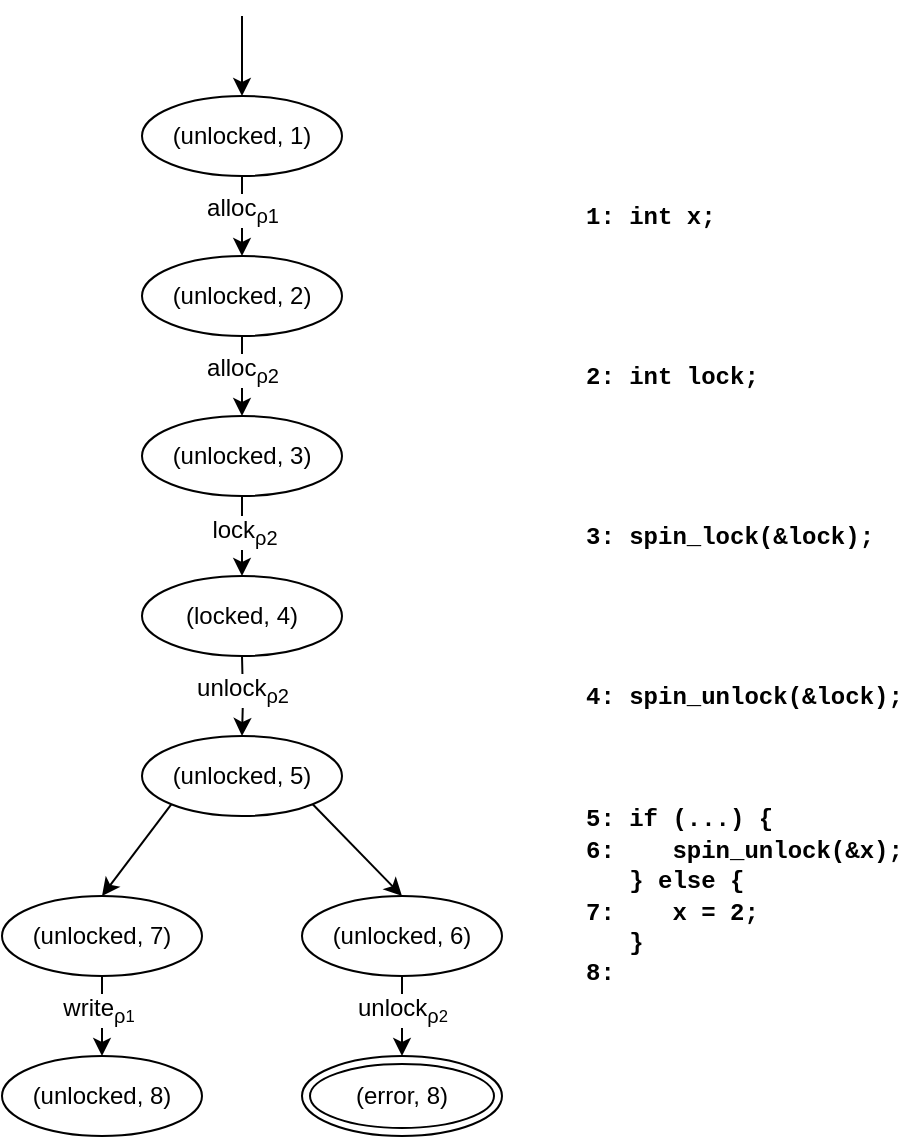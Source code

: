 <mxfile version="13.0.9">
    <diagram id="bZE76Elo-nLqv256qLl0" name="Page-1">
        <mxGraphModel dx="906" dy="639" grid="1" gridSize="10" guides="1" tooltips="1" connect="1" arrows="1" fold="1" page="1" pageScale="1" pageWidth="827" pageHeight="1169" math="0" shadow="0">
            <root>
                <mxCell id="0"/>
                <mxCell id="1" parent="0"/>
                <mxCell id="5weSa2UVw71cW_7Agxid-14" value="" style="group" parent="1" vertex="1" connectable="0">
                    <mxGeometry x="330" y="130" width="170" height="400" as="geometry"/>
                </mxCell>
                <mxCell id="Pvk2FdC-aQeLnYgF8jgj-6" value="&lt;font face=&quot;Courier New&quot;&gt;2: int lock;&lt;/font&gt;" style="text;html=1;align=left;verticalAlign=middle;resizable=0;points=[];autosize=1;fontStyle=1" parent="5weSa2UVw71cW_7Agxid-14" vertex="1">
                    <mxGeometry y="80" width="100" height="20" as="geometry"/>
                </mxCell>
                <mxCell id="Pvk2FdC-aQeLnYgF8jgj-7" value="&lt;font face=&quot;Courier New&quot;&gt;4: spin_unlock(&amp;amp;lock);&lt;/font&gt;" style="text;html=1;align=left;verticalAlign=middle;resizable=0;points=[];autosize=1;fontStyle=1" parent="5weSa2UVw71cW_7Agxid-14" vertex="1">
                    <mxGeometry y="240" width="170" height="20" as="geometry"/>
                </mxCell>
                <mxCell id="Pvk2FdC-aQeLnYgF8jgj-14" value="&lt;font face=&quot;Courier New&quot;&gt;5: if (...) { &lt;br&gt;6:&amp;nbsp; &amp;nbsp; spin_unlock(&amp;amp;x);&lt;/font&gt;&lt;font face=&quot;Courier New&quot;&gt;&lt;br&gt;&amp;nbsp; &amp;nbsp;} else { &lt;br&gt;7:&amp;nbsp; &amp;nbsp; x = 2;&lt;/font&gt;&lt;font face=&quot;Courier New&quot;&gt;&lt;br&gt;&amp;nbsp; &amp;nbsp;}&lt;br&gt;8:&amp;nbsp;&lt;br&gt;&lt;/font&gt;" style="text;html=1;align=left;verticalAlign=middle;resizable=0;points=[];autosize=1;fontStyle=1" parent="5weSa2UVw71cW_7Agxid-14" vertex="1">
                    <mxGeometry y="300" width="170" height="100" as="geometry"/>
                </mxCell>
                <mxCell id="Fw071Od9tRU07s66t_8l-6" value="&lt;font face=&quot;Courier New&quot;&gt;3: spin_lock(&amp;amp;lock);&lt;/font&gt;" style="text;html=1;align=left;verticalAlign=middle;resizable=0;points=[];autosize=1;fontStyle=1" parent="5weSa2UVw71cW_7Agxid-14" vertex="1">
                    <mxGeometry y="160" width="160" height="20" as="geometry"/>
                </mxCell>
                <mxCell id="Fw071Od9tRU07s66t_8l-7" value="&lt;font face=&quot;Courier New&quot;&gt;1: int x;&lt;/font&gt;" style="text;html=1;align=left;verticalAlign=middle;resizable=0;points=[];autosize=1;fontStyle=1" parent="5weSa2UVw71cW_7Agxid-14" vertex="1">
                    <mxGeometry width="80" height="20" as="geometry"/>
                </mxCell>
                <mxCell id="5weSa2UVw71cW_7Agxid-23" value="&lt;font style=&quot;font-size: 12px&quot;&gt;(unlocked, 7)&lt;/font&gt;" style="ellipse;whiteSpace=wrap;html=1;fontSize=10;fontStyle=0;verticalAlign=middle;spacingTop=0;" parent="1" vertex="1">
                    <mxGeometry x="40" y="480" width="100" height="40" as="geometry"/>
                </mxCell>
                <mxCell id="5weSa2UVw71cW_7Agxid-38" style="rounded=0;orthogonalLoop=1;jettySize=auto;html=1;exitX=0;exitY=1;exitDx=0;exitDy=0;entryX=0.5;entryY=0;entryDx=0;entryDy=0;fontSize=10;" parent="1" source="5weSa2UVw71cW_7Agxid-22" target="5weSa2UVw71cW_7Agxid-23" edge="1">
                    <mxGeometry relative="1" as="geometry"/>
                </mxCell>
                <mxCell id="5weSa2UVw71cW_7Agxid-39" style="rounded=0;orthogonalLoop=1;jettySize=auto;html=1;exitX=1;exitY=1;exitDx=0;exitDy=0;entryX=0.5;entryY=0;entryDx=0;entryDy=0;fontSize=10;" parent="1" source="5weSa2UVw71cW_7Agxid-22" edge="1">
                    <mxGeometry relative="1" as="geometry">
                        <mxPoint x="240" y="480" as="targetPoint"/>
                    </mxGeometry>
                </mxCell>
                <mxCell id="5weSa2UVw71cW_7Agxid-25" value="&lt;font style=&quot;font-size: 12px&quot;&gt;&lt;span style=&quot;white-space: normal&quot;&gt;(error, 8&lt;/span&gt;&lt;span style=&quot;white-space: normal&quot;&gt;)&lt;/span&gt;&lt;/font&gt;" style="ellipse;shape=doubleEllipse;whiteSpace=wrap;html=1;fontSize=10;fontStyle=0;verticalAlign=middle;spacingTop=0;" parent="1" vertex="1">
                    <mxGeometry x="190" y="560" width="100" height="40" as="geometry"/>
                </mxCell>
                <mxCell id="5weSa2UVw71cW_7Agxid-41" style="rounded=0;orthogonalLoop=1;jettySize=auto;html=1;exitX=0.5;exitY=1;exitDx=0;exitDy=0;fontSize=10;entryX=0.5;entryY=0;entryDx=0;entryDy=0;" parent="1" source="5weSa2UVw71cW_7Agxid-23" target="iowEzdVCIUToP_R_yXYE-2" edge="1">
                    <mxGeometry relative="1" as="geometry">
                        <mxPoint x="80" y="560" as="targetPoint"/>
                    </mxGeometry>
                </mxCell>
                <mxCell id="5weSa2UVw71cW_7Agxid-45" value="&lt;span style=&quot;font-size: 12px&quot;&gt;write&lt;sub&gt;ρ&lt;/sub&gt;&lt;/span&gt;&lt;sub&gt;1&lt;/sub&gt;" style="text;html=1;align=center;verticalAlign=middle;resizable=0;points=[];labelBackgroundColor=#ffffff;fontSize=10;" parent="5weSa2UVw71cW_7Agxid-41" vertex="1" connectable="0">
                    <mxGeometry x="-0.142" y="-2" relative="1" as="geometry">
                        <mxPoint as="offset"/>
                    </mxGeometry>
                </mxCell>
                <mxCell id="5weSa2UVw71cW_7Agxid-40" style="rounded=0;orthogonalLoop=1;jettySize=auto;html=1;exitX=0.5;exitY=1;exitDx=0;exitDy=0;fontSize=10;entryX=0.5;entryY=0;entryDx=0;entryDy=0;" parent="1" target="5weSa2UVw71cW_7Agxid-25" edge="1">
                    <mxGeometry relative="1" as="geometry">
                        <mxPoint x="250" y="550" as="targetPoint"/>
                        <mxPoint x="240" y="520" as="sourcePoint"/>
                    </mxGeometry>
                </mxCell>
                <mxCell id="5weSa2UVw71cW_7Agxid-46" value="&lt;span style=&quot;font-size: 12px&quot;&gt;unlock&lt;sub&gt;ρ&lt;/sub&gt;&lt;/span&gt;&lt;sub&gt;2&lt;/sub&gt;" style="text;html=1;align=center;verticalAlign=middle;resizable=0;points=[];labelBackgroundColor=#ffffff;fontSize=10;" parent="5weSa2UVw71cW_7Agxid-40" vertex="1" connectable="0">
                    <mxGeometry x="-0.121" y="1" relative="1" as="geometry">
                        <mxPoint x="-1" y="-1" as="offset"/>
                    </mxGeometry>
                </mxCell>
                <mxCell id="5weSa2UVw71cW_7Agxid-27" value="" style="endArrow=classic;html=1;exitX=0.5;exitY=1;exitDx=0;exitDy=0;entryX=0.5;entryY=0;entryDx=0;entryDy=0;" parent="1" target="NK-12Iu3Nvsh-dfduuvq-2" edge="1">
                    <mxGeometry width="50" height="50" relative="1" as="geometry">
                        <mxPoint x="160" y="200" as="sourcePoint"/>
                        <mxPoint x="220" y="240" as="targetPoint"/>
                    </mxGeometry>
                </mxCell>
                <mxCell id="5weSa2UVw71cW_7Agxid-28" value="alloc&lt;sub&gt;ρ2&lt;/sub&gt;" style="text;html=1;align=center;verticalAlign=middle;resizable=0;points=[];labelBackgroundColor=#ffffff;" parent="5weSa2UVw71cW_7Agxid-27" vertex="1" connectable="0">
                    <mxGeometry x="-0.4" y="1" relative="1" as="geometry">
                        <mxPoint x="-1" y="5" as="offset"/>
                    </mxGeometry>
                </mxCell>
                <mxCell id="5weSa2UVw71cW_7Agxid-29" value="" style="endArrow=classic;html=1;exitX=0.5;exitY=1;exitDx=0;exitDy=0;entryX=0.5;entryY=0;entryDx=0;entryDy=0;" parent="1" target="NK-12Iu3Nvsh-dfduuvq-1" edge="1">
                    <mxGeometry width="50" height="50" relative="1" as="geometry">
                        <mxPoint x="160" y="280" as="sourcePoint"/>
                        <mxPoint x="200" y="320" as="targetPoint"/>
                    </mxGeometry>
                </mxCell>
                <mxCell id="5weSa2UVw71cW_7Agxid-30" value="lock&lt;sub&gt;ρ2&lt;/sub&gt;" style="text;html=1;align=center;verticalAlign=middle;resizable=0;points=[];labelBackgroundColor=#ffffff;" parent="5weSa2UVw71cW_7Agxid-29" vertex="1" connectable="0">
                    <mxGeometry x="-0.2" y="1" relative="1" as="geometry">
                        <mxPoint y="2" as="offset"/>
                    </mxGeometry>
                </mxCell>
                <mxCell id="5weSa2UVw71cW_7Agxid-37" style="edgeStyle=orthogonalEdgeStyle;rounded=0;orthogonalLoop=1;jettySize=auto;html=1;exitX=0.5;exitY=1;exitDx=0;exitDy=0;entryX=0.5;entryY=0;entryDx=0;entryDy=0;fontSize=10;" parent="1" target="5weSa2UVw71cW_7Agxid-22" edge="1">
                    <mxGeometry relative="1" as="geometry">
                        <mxPoint x="160" y="360" as="sourcePoint"/>
                    </mxGeometry>
                </mxCell>
                <mxCell id="5weSa2UVw71cW_7Agxid-42" value="&lt;span style=&quot;font-size: 12px&quot;&gt;unlock&lt;sub&gt;ρ2&lt;/sub&gt;&lt;/span&gt;" style="text;html=1;align=center;verticalAlign=middle;resizable=0;points=[];labelBackgroundColor=#ffffff;fontSize=10;" parent="5weSa2UVw71cW_7Agxid-37" vertex="1" connectable="0">
                    <mxGeometry x="-0.15" y="-1" relative="1" as="geometry">
                        <mxPoint as="offset"/>
                    </mxGeometry>
                </mxCell>
                <mxCell id="5weSa2UVw71cW_7Agxid-33" value="" style="endArrow=classic;html=1;exitX=0.5;exitY=1;exitDx=0;exitDy=0;entryX=0.5;entryY=0;entryDx=0;entryDy=0;" parent="1" target="NK-12Iu3Nvsh-dfduuvq-3" edge="1">
                    <mxGeometry width="50" height="50" relative="1" as="geometry">
                        <mxPoint x="160" y="120" as="sourcePoint"/>
                        <mxPoint x="210" y="160" as="targetPoint"/>
                    </mxGeometry>
                </mxCell>
                <mxCell id="5weSa2UVw71cW_7Agxid-34" value="alloc&lt;sub&gt;ρ1&lt;/sub&gt;" style="text;html=1;align=center;verticalAlign=middle;resizable=0;points=[];labelBackgroundColor=#ffffff;" parent="5weSa2UVw71cW_7Agxid-33" vertex="1" connectable="0">
                    <mxGeometry x="-0.05" relative="1" as="geometry">
                        <mxPoint y="-2" as="offset"/>
                    </mxGeometry>
                </mxCell>
                <mxCell id="5weSa2UVw71cW_7Agxid-36" value="" style="endArrow=classic;html=1;entryX=0.5;entryY=0;entryDx=0;entryDy=0;" parent="1" target="NK-12Iu3Nvsh-dfduuvq-4" edge="1">
                    <mxGeometry width="50" height="50" relative="1" as="geometry">
                        <mxPoint x="160" y="40" as="sourcePoint"/>
                        <mxPoint x="190" y="80" as="targetPoint"/>
                    </mxGeometry>
                </mxCell>
                <mxCell id="iowEzdVCIUToP_R_yXYE-2" value="&lt;font style=&quot;font-size: 12px&quot;&gt;(unlocked, 8)&lt;/font&gt;" style="ellipse;whiteSpace=wrap;html=1;fontSize=10;fontStyle=0;verticalAlign=middle;spacingTop=0;" parent="1" vertex="1">
                    <mxGeometry x="40" y="560" width="100" height="40" as="geometry"/>
                </mxCell>
                <mxCell id="5weSa2UVw71cW_7Agxid-22" value="&lt;font style=&quot;font-size: 12px&quot;&gt;(unlocked, 5)&lt;/font&gt;" style="ellipse;whiteSpace=wrap;html=1;fontSize=10;fontStyle=0;verticalAlign=middle;spacingTop=0;" parent="1" vertex="1">
                    <mxGeometry x="110" y="400" width="100" height="40" as="geometry"/>
                </mxCell>
                <mxCell id="NK-12Iu3Nvsh-dfduuvq-1" value="&lt;font style=&quot;font-size: 12px&quot;&gt;(locked, 4)&lt;/font&gt;" style="ellipse;whiteSpace=wrap;html=1;fontSize=10;fontStyle=0;verticalAlign=middle;spacingTop=0;" parent="1" vertex="1">
                    <mxGeometry x="110" y="320" width="100" height="40" as="geometry"/>
                </mxCell>
                <mxCell id="NK-12Iu3Nvsh-dfduuvq-2" value="&lt;font style=&quot;font-size: 12px&quot;&gt;(unlocked, 3&lt;/font&gt;&lt;span style=&quot;font-size: 12px&quot;&gt;)&lt;/span&gt;" style="ellipse;whiteSpace=wrap;html=1;fontSize=10;fontStyle=0;verticalAlign=middle;spacingTop=0;" parent="1" vertex="1">
                    <mxGeometry x="110" y="240" width="100" height="40" as="geometry"/>
                </mxCell>
                <mxCell id="NK-12Iu3Nvsh-dfduuvq-3" value="&lt;font style=&quot;font-size: 12px&quot;&gt;(unlocked, 2&lt;/font&gt;&lt;span style=&quot;font-size: 12px&quot;&gt;)&lt;/span&gt;" style="ellipse;whiteSpace=wrap;html=1;fontSize=10;fontStyle=0;verticalAlign=middle;spacingTop=0;" parent="1" vertex="1">
                    <mxGeometry x="110" y="160" width="100" height="40" as="geometry"/>
                </mxCell>
                <mxCell id="NK-12Iu3Nvsh-dfduuvq-4" value="&lt;font style=&quot;font-size: 12px&quot;&gt;(unlocked, 1)&lt;/font&gt;" style="ellipse;whiteSpace=wrap;html=1;fontSize=10;fontStyle=0;verticalAlign=middle;spacingTop=0;" parent="1" vertex="1">
                    <mxGeometry x="110" y="80" width="100" height="40" as="geometry"/>
                </mxCell>
                <mxCell id="go4_UlzQ3Unc3NJyZisR-1" value="&lt;font style=&quot;font-size: 12px&quot;&gt;(unlocked, 6)&lt;/font&gt;" style="ellipse;whiteSpace=wrap;html=1;fontSize=10;fontStyle=0;verticalAlign=middle;spacingTop=0;" parent="1" vertex="1">
                    <mxGeometry x="190" y="480" width="100" height="40" as="geometry"/>
                </mxCell>
            </root>
        </mxGraphModel>
    </diagram>
</mxfile>